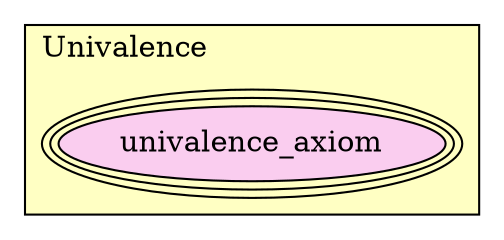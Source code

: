 digraph HoTT_Axioms_Univalence {
  graph [ratio=0.5]
  node [style=filled]
Univalence_univalence_axiom [label="univalence_axiom", URL=<Univalence.html#univalence_axiom>, peripheries=3, fillcolor="#FACDEF"] ;
subgraph cluster_Univalence { label="Univalence"; fillcolor="#FFFFC3"; labeljust=l; style=filled 
Univalence_univalence_axiom; };
} /* END */
